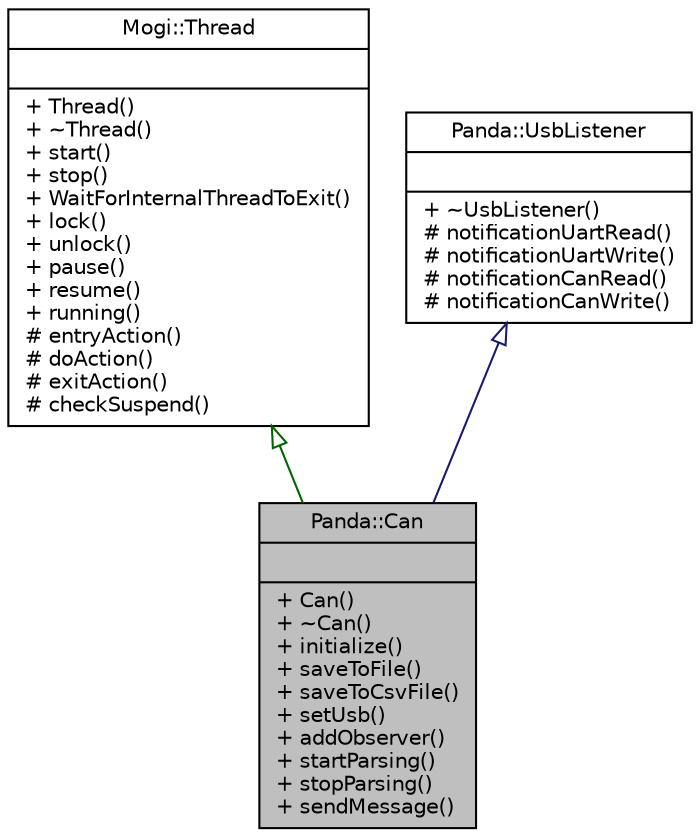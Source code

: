 digraph "Panda::Can"
{
  edge [fontname="Helvetica",fontsize="10",labelfontname="Helvetica",labelfontsize="10"];
  node [fontname="Helvetica",fontsize="10",shape=record];
  Node1 [label="{Panda::Can\n||+ Can()\l+ ~Can()\l+ initialize()\l+ saveToFile()\l+ saveToCsvFile()\l+ setUsb()\l+ addObserver()\l+ startParsing()\l+ stopParsing()\l+ sendMessage()\l}",height=0.2,width=0.4,color="black", fillcolor="grey75", style="filled", fontcolor="black"];
  Node2 -> Node1 [dir="back",color="darkgreen",fontsize="10",style="solid",arrowtail="onormal",fontname="Helvetica"];
  Node2 [label="{Mogi::Thread\n||+ Thread()\l+ ~Thread()\l+ start()\l+ stop()\l+ WaitForInternalThreadToExit()\l+ lock()\l+ unlock()\l+ pause()\l+ resume()\l+ running()\l# entryAction()\l# doAction()\l# exitAction()\l# checkSuspend()\l}",height=0.2,width=0.4,color="black", fillcolor="white", style="filled",URL="$class_mogi_1_1_thread.html",tooltip="Abstract class, handles a single thread. Features mutual exclusion and pause/resume. "];
  Node3 -> Node1 [dir="back",color="midnightblue",fontsize="10",style="solid",arrowtail="onormal",fontname="Helvetica"];
  Node3 [label="{Panda::UsbListener\n||+ ~UsbListener()\l# notificationUartRead()\l# notificationUartWrite()\l# notificationCanRead()\l# notificationCanWrite()\l}",height=0.2,width=0.4,color="black", fillcolor="white", style="filled",URL="$class_panda_1_1_usb_listener.html"];
}
